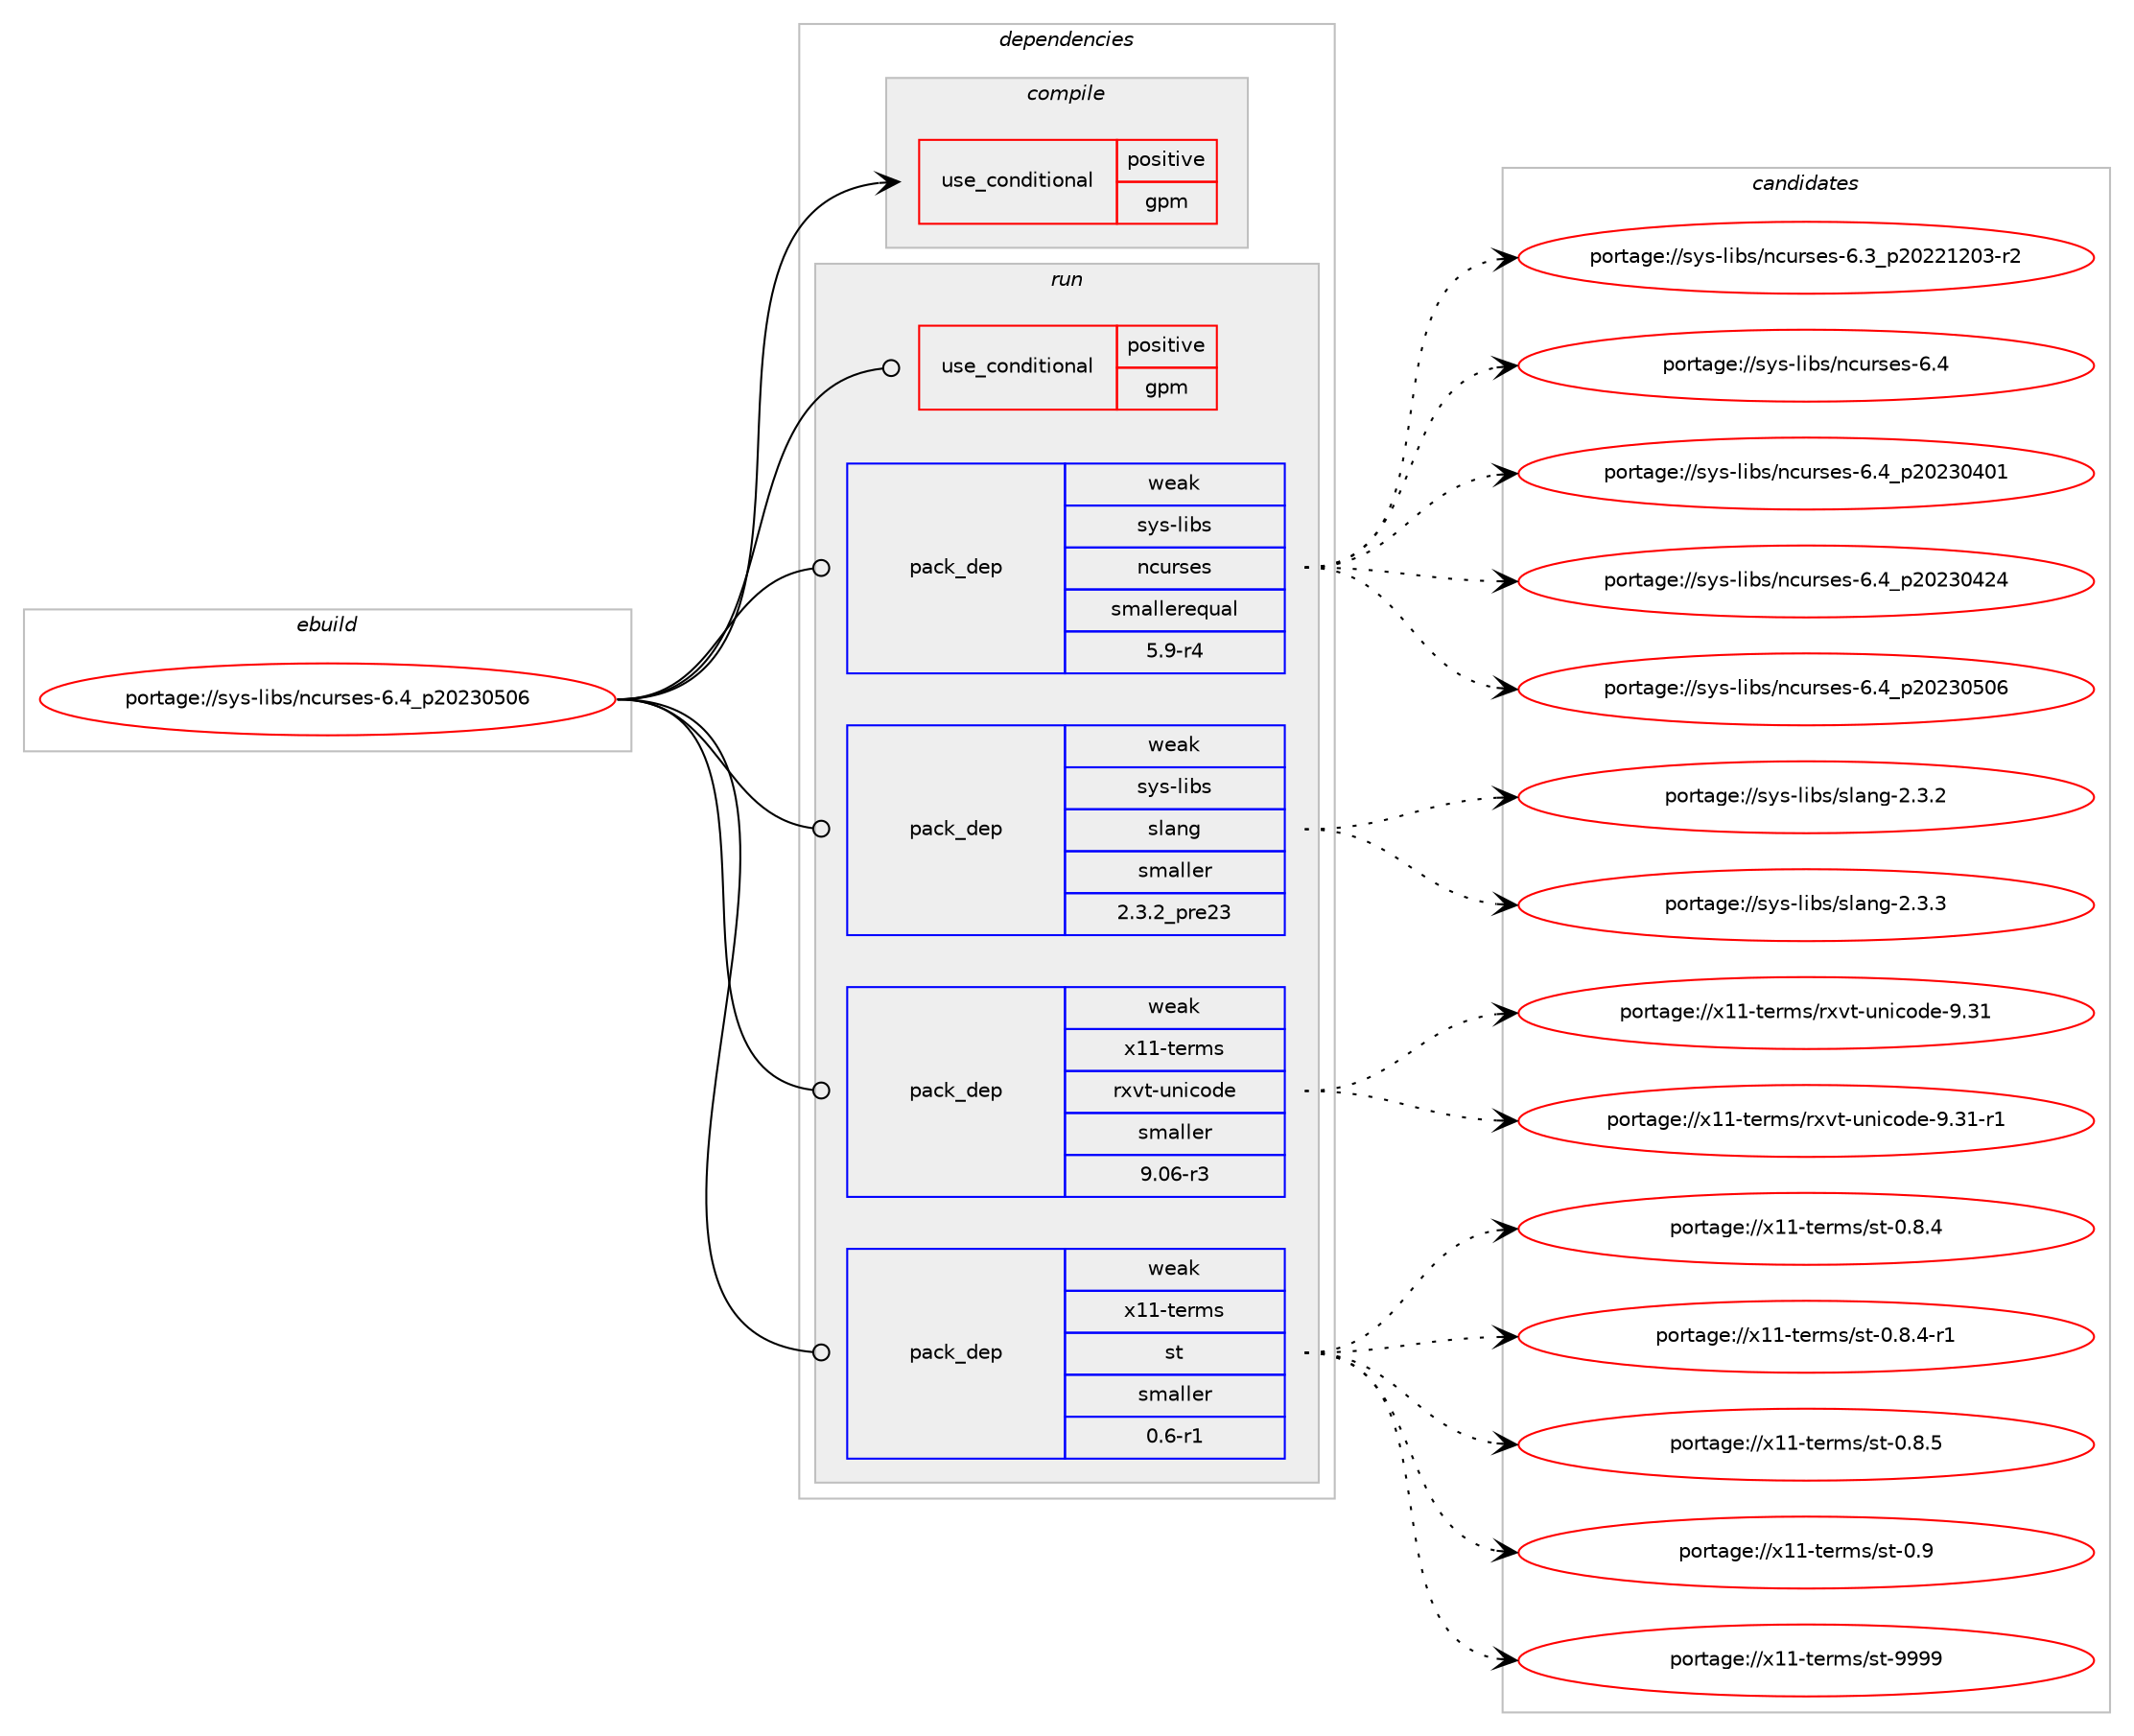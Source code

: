digraph prolog {

# *************
# Graph options
# *************

newrank=true;
concentrate=true;
compound=true;
graph [rankdir=LR,fontname=Helvetica,fontsize=10,ranksep=1.5];#, ranksep=2.5, nodesep=0.2];
edge  [arrowhead=vee];
node  [fontname=Helvetica,fontsize=10];

# **********
# The ebuild
# **********

subgraph cluster_leftcol {
color=gray;
rank=same;
label=<<i>ebuild</i>>;
id [label="portage://sys-libs/ncurses-6.4_p20230506", color=red, width=4, href="../sys-libs/ncurses-6.4_p20230506.svg"];
}

# ****************
# The dependencies
# ****************

subgraph cluster_midcol {
color=gray;
label=<<i>dependencies</i>>;
subgraph cluster_compile {
fillcolor="#eeeeee";
style=filled;
label=<<i>compile</i>>;
subgraph cond295 {
dependency606 [label=<<TABLE BORDER="0" CELLBORDER="1" CELLSPACING="0" CELLPADDING="4"><TR><TD ROWSPAN="3" CELLPADDING="10">use_conditional</TD></TR><TR><TD>positive</TD></TR><TR><TD>gpm</TD></TR></TABLE>>, shape=none, color=red];
# *** BEGIN UNKNOWN DEPENDENCY TYPE (TODO) ***
# dependency606 -> package_dependency(portage://sys-libs/ncurses-6.4_p20230506,install,no,sys-libs,gpm,none,[,,],[],[use(optenable(abi_x86_32),negative),use(optenable(abi_x86_64),negative),use(optenable(abi_x86_x32),negative),use(optenable(abi_mips_n32),negative),use(optenable(abi_mips_n64),negative),use(optenable(abi_mips_o32),negative),use(optenable(abi_s390_32),negative),use(optenable(abi_s390_64),negative)])
# *** END UNKNOWN DEPENDENCY TYPE (TODO) ***

}
id:e -> dependency606:w [weight=20,style="solid",arrowhead="vee"];
}
subgraph cluster_compileandrun {
fillcolor="#eeeeee";
style=filled;
label=<<i>compile and run</i>>;
}
subgraph cluster_run {
fillcolor="#eeeeee";
style=filled;
label=<<i>run</i>>;
subgraph cond296 {
dependency607 [label=<<TABLE BORDER="0" CELLBORDER="1" CELLSPACING="0" CELLPADDING="4"><TR><TD ROWSPAN="3" CELLPADDING="10">use_conditional</TD></TR><TR><TD>positive</TD></TR><TR><TD>gpm</TD></TR></TABLE>>, shape=none, color=red];
# *** BEGIN UNKNOWN DEPENDENCY TYPE (TODO) ***
# dependency607 -> package_dependency(portage://sys-libs/ncurses-6.4_p20230506,run,no,sys-libs,gpm,none,[,,],[],[use(optenable(abi_x86_32),negative),use(optenable(abi_x86_64),negative),use(optenable(abi_x86_x32),negative),use(optenable(abi_mips_n32),negative),use(optenable(abi_mips_n64),negative),use(optenable(abi_mips_o32),negative),use(optenable(abi_s390_32),negative),use(optenable(abi_s390_64),negative)])
# *** END UNKNOWN DEPENDENCY TYPE (TODO) ***

}
id:e -> dependency607:w [weight=20,style="solid",arrowhead="odot"];
subgraph pack303 {
dependency608 [label=<<TABLE BORDER="0" CELLBORDER="1" CELLSPACING="0" CELLPADDING="4" WIDTH="220"><TR><TD ROWSPAN="6" CELLPADDING="30">pack_dep</TD></TR><TR><TD WIDTH="110">weak</TD></TR><TR><TD>sys-libs</TD></TR><TR><TD>ncurses</TD></TR><TR><TD>smallerequal</TD></TR><TR><TD>5.9-r4</TD></TR></TABLE>>, shape=none, color=blue];
}
id:e -> dependency608:w [weight=20,style="solid",arrowhead="odot"];
subgraph pack304 {
dependency609 [label=<<TABLE BORDER="0" CELLBORDER="1" CELLSPACING="0" CELLPADDING="4" WIDTH="220"><TR><TD ROWSPAN="6" CELLPADDING="30">pack_dep</TD></TR><TR><TD WIDTH="110">weak</TD></TR><TR><TD>sys-libs</TD></TR><TR><TD>slang</TD></TR><TR><TD>smaller</TD></TR><TR><TD>2.3.2_pre23</TD></TR></TABLE>>, shape=none, color=blue];
}
id:e -> dependency609:w [weight=20,style="solid",arrowhead="odot"];
subgraph pack305 {
dependency610 [label=<<TABLE BORDER="0" CELLBORDER="1" CELLSPACING="0" CELLPADDING="4" WIDTH="220"><TR><TD ROWSPAN="6" CELLPADDING="30">pack_dep</TD></TR><TR><TD WIDTH="110">weak</TD></TR><TR><TD>x11-terms</TD></TR><TR><TD>rxvt-unicode</TD></TR><TR><TD>smaller</TD></TR><TR><TD>9.06-r3</TD></TR></TABLE>>, shape=none, color=blue];
}
id:e -> dependency610:w [weight=20,style="solid",arrowhead="odot"];
subgraph pack306 {
dependency611 [label=<<TABLE BORDER="0" CELLBORDER="1" CELLSPACING="0" CELLPADDING="4" WIDTH="220"><TR><TD ROWSPAN="6" CELLPADDING="30">pack_dep</TD></TR><TR><TD WIDTH="110">weak</TD></TR><TR><TD>x11-terms</TD></TR><TR><TD>st</TD></TR><TR><TD>smaller</TD></TR><TR><TD>0.6-r1</TD></TR></TABLE>>, shape=none, color=blue];
}
id:e -> dependency611:w [weight=20,style="solid",arrowhead="odot"];
}
}

# **************
# The candidates
# **************

subgraph cluster_choices {
rank=same;
color=gray;
label=<<i>candidates</i>>;

subgraph choice303 {
color=black;
nodesep=1;
choice11512111545108105981154711099117114115101115455446519511250485050495048514511450 [label="portage://sys-libs/ncurses-6.3_p20221203-r2", color=red, width=4,href="../sys-libs/ncurses-6.3_p20221203-r2.svg"];
choice1151211154510810598115471109911711411510111545544652 [label="portage://sys-libs/ncurses-6.4", color=red, width=4,href="../sys-libs/ncurses-6.4.svg"];
choice1151211154510810598115471109911711411510111545544652951125048505148524849 [label="portage://sys-libs/ncurses-6.4_p20230401", color=red, width=4,href="../sys-libs/ncurses-6.4_p20230401.svg"];
choice1151211154510810598115471109911711411510111545544652951125048505148525052 [label="portage://sys-libs/ncurses-6.4_p20230424", color=red, width=4,href="../sys-libs/ncurses-6.4_p20230424.svg"];
choice1151211154510810598115471109911711411510111545544652951125048505148534854 [label="portage://sys-libs/ncurses-6.4_p20230506", color=red, width=4,href="../sys-libs/ncurses-6.4_p20230506.svg"];
dependency608:e -> choice11512111545108105981154711099117114115101115455446519511250485050495048514511450:w [style=dotted,weight="100"];
dependency608:e -> choice1151211154510810598115471109911711411510111545544652:w [style=dotted,weight="100"];
dependency608:e -> choice1151211154510810598115471109911711411510111545544652951125048505148524849:w [style=dotted,weight="100"];
dependency608:e -> choice1151211154510810598115471109911711411510111545544652951125048505148525052:w [style=dotted,weight="100"];
dependency608:e -> choice1151211154510810598115471109911711411510111545544652951125048505148534854:w [style=dotted,weight="100"];
}
subgraph choice304 {
color=black;
nodesep=1;
choice11512111545108105981154711510897110103455046514650 [label="portage://sys-libs/slang-2.3.2", color=red, width=4,href="../sys-libs/slang-2.3.2.svg"];
choice11512111545108105981154711510897110103455046514651 [label="portage://sys-libs/slang-2.3.3", color=red, width=4,href="../sys-libs/slang-2.3.3.svg"];
dependency609:e -> choice11512111545108105981154711510897110103455046514650:w [style=dotted,weight="100"];
dependency609:e -> choice11512111545108105981154711510897110103455046514651:w [style=dotted,weight="100"];
}
subgraph choice305 {
color=black;
nodesep=1;
choice1204949451161011141091154711412011811645117110105991111001014557465149 [label="portage://x11-terms/rxvt-unicode-9.31", color=red, width=4,href="../x11-terms/rxvt-unicode-9.31.svg"];
choice12049494511610111410911547114120118116451171101059911110010145574651494511449 [label="portage://x11-terms/rxvt-unicode-9.31-r1", color=red, width=4,href="../x11-terms/rxvt-unicode-9.31-r1.svg"];
dependency610:e -> choice1204949451161011141091154711412011811645117110105991111001014557465149:w [style=dotted,weight="100"];
dependency610:e -> choice12049494511610111410911547114120118116451171101059911110010145574651494511449:w [style=dotted,weight="100"];
}
subgraph choice306 {
color=black;
nodesep=1;
choice12049494511610111410911547115116454846564652 [label="portage://x11-terms/st-0.8.4", color=red, width=4,href="../x11-terms/st-0.8.4.svg"];
choice120494945116101114109115471151164548465646524511449 [label="portage://x11-terms/st-0.8.4-r1", color=red, width=4,href="../x11-terms/st-0.8.4-r1.svg"];
choice12049494511610111410911547115116454846564653 [label="portage://x11-terms/st-0.8.5", color=red, width=4,href="../x11-terms/st-0.8.5.svg"];
choice1204949451161011141091154711511645484657 [label="portage://x11-terms/st-0.9", color=red, width=4,href="../x11-terms/st-0.9.svg"];
choice120494945116101114109115471151164557575757 [label="portage://x11-terms/st-9999", color=red, width=4,href="../x11-terms/st-9999.svg"];
dependency611:e -> choice12049494511610111410911547115116454846564652:w [style=dotted,weight="100"];
dependency611:e -> choice120494945116101114109115471151164548465646524511449:w [style=dotted,weight="100"];
dependency611:e -> choice12049494511610111410911547115116454846564653:w [style=dotted,weight="100"];
dependency611:e -> choice1204949451161011141091154711511645484657:w [style=dotted,weight="100"];
dependency611:e -> choice120494945116101114109115471151164557575757:w [style=dotted,weight="100"];
}
}

}
